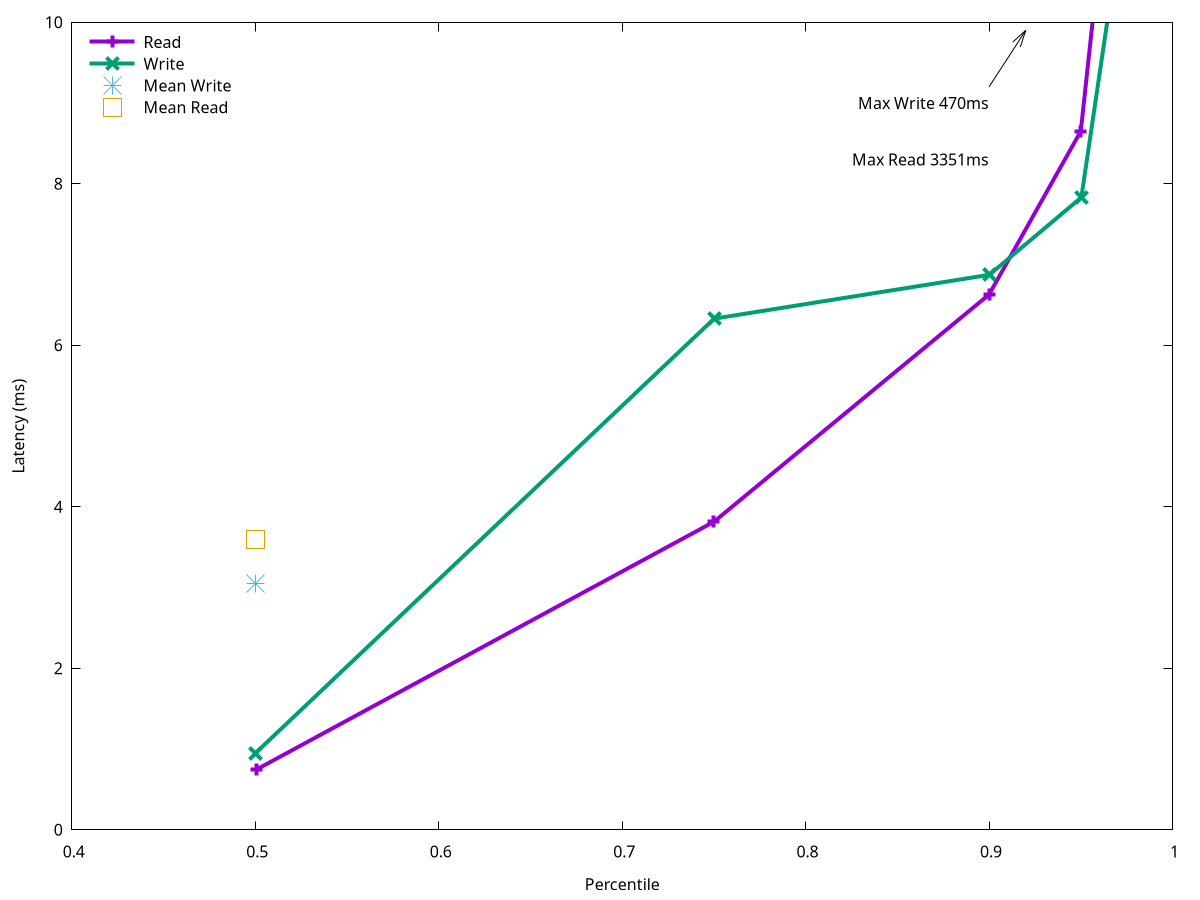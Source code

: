 set terminal postscript eps color enhanced size 5,3 font "Times-Roman" 24
set output 'disk-perf.eps'

set xlabel 'Percentile'
set ylabel 'Latency (ms)'
set key center top reverse Left left

set xrange [0.4:1]
set yrange [0:10]

set label 1 'Max Write 470ms' at 0.9,9 right
set label 2 'Max Read 3351ms' at 0.9,8.3 right
set arrow 1 from 0.9,9.2 to 0.92,9.9

plot \
 '-' using 2:1 title 'Read' with linespoints ps 2 lw 4, \
 '-' using 2:1 title 'Write' with linespoints ps 2 lw 4, \
 '-' using (0.5):2 title 'Mean Write' with points ps 3, \
 '-' using (0.5):2 title 'Mean Read' with points ps 3


#disk read:
   0.74400    0.50046
   3.81500    0.75006
   6.62900    0.90002
   8.65100    0.95001
  17.08600    0.99004
3351.7700     1.0000
e

#disk write:
  0.94800    0.50008
  6.33000    0.75013
  6.87300    0.90015
  7.83200    0.95033
 13.95400    0.99003
469.6190     1.0000
e

ReadData	3.0471
e

WriteData	3.5907
e
